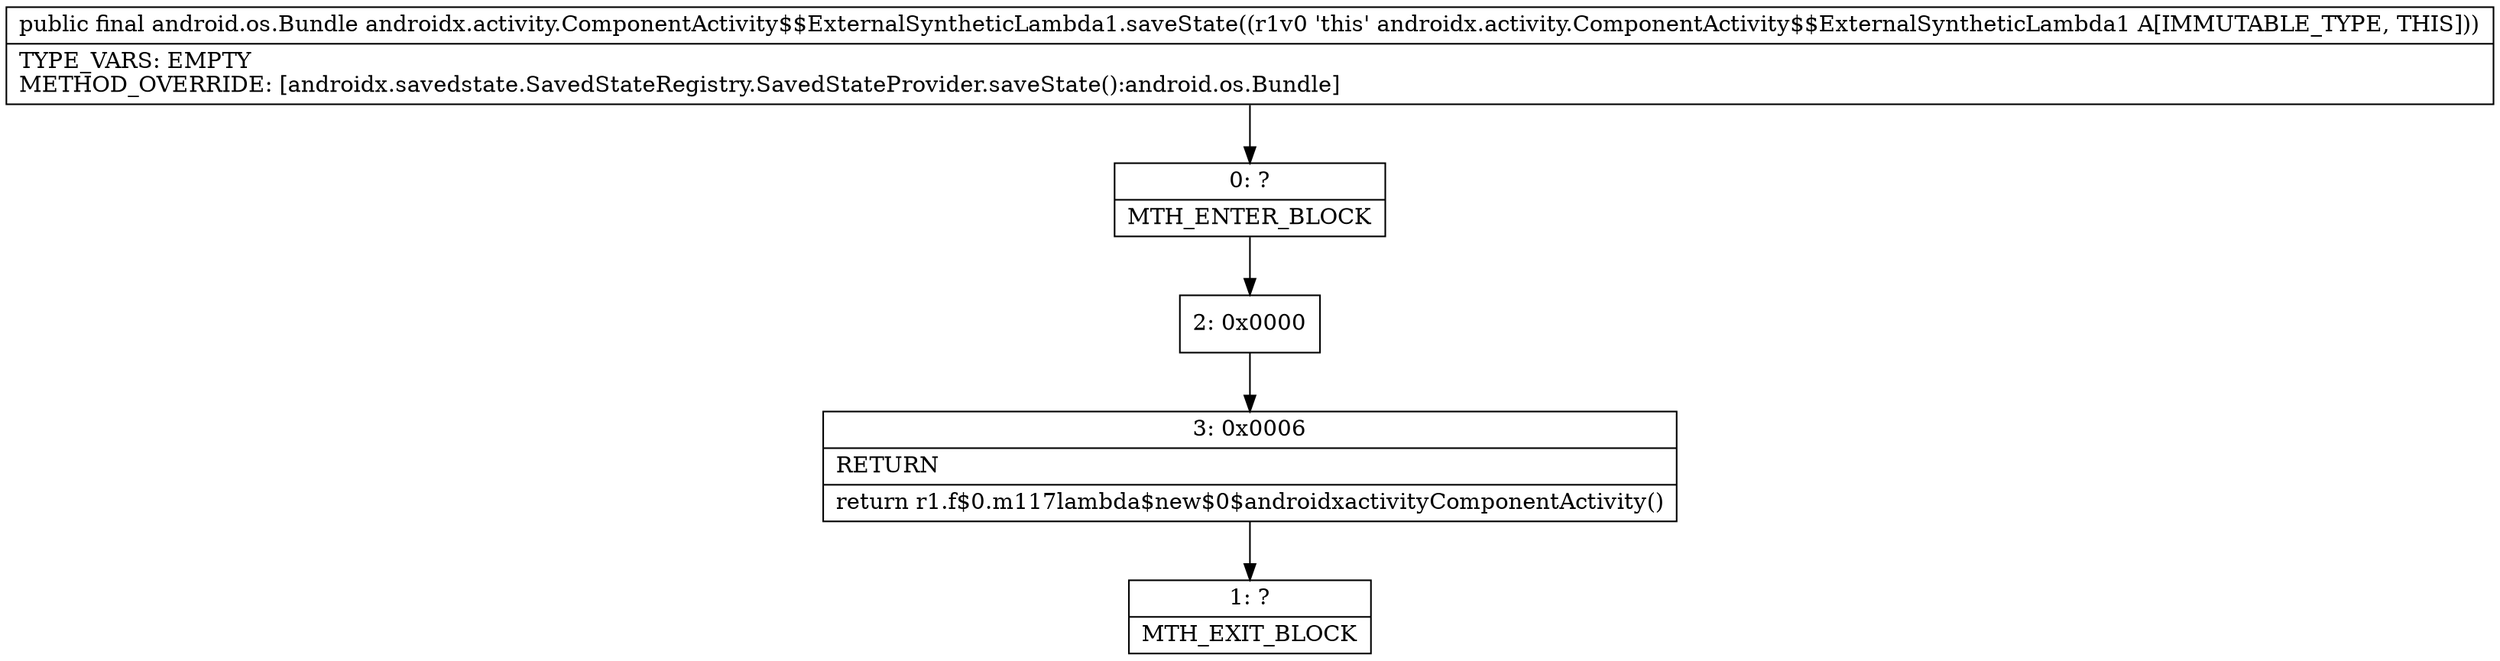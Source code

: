 digraph "CFG forandroidx.activity.ComponentActivity$$ExternalSyntheticLambda1.saveState()Landroid\/os\/Bundle;" {
Node_0 [shape=record,label="{0\:\ ?|MTH_ENTER_BLOCK\l}"];
Node_2 [shape=record,label="{2\:\ 0x0000}"];
Node_3 [shape=record,label="{3\:\ 0x0006|RETURN\l|return r1.f$0.m117lambda$new$0$androidxactivityComponentActivity()\l}"];
Node_1 [shape=record,label="{1\:\ ?|MTH_EXIT_BLOCK\l}"];
MethodNode[shape=record,label="{public final android.os.Bundle androidx.activity.ComponentActivity$$ExternalSyntheticLambda1.saveState((r1v0 'this' androidx.activity.ComponentActivity$$ExternalSyntheticLambda1 A[IMMUTABLE_TYPE, THIS]))  | TYPE_VARS: EMPTY\lMETHOD_OVERRIDE: [androidx.savedstate.SavedStateRegistry.SavedStateProvider.saveState():android.os.Bundle]\l}"];
MethodNode -> Node_0;Node_0 -> Node_2;
Node_2 -> Node_3;
Node_3 -> Node_1;
}

